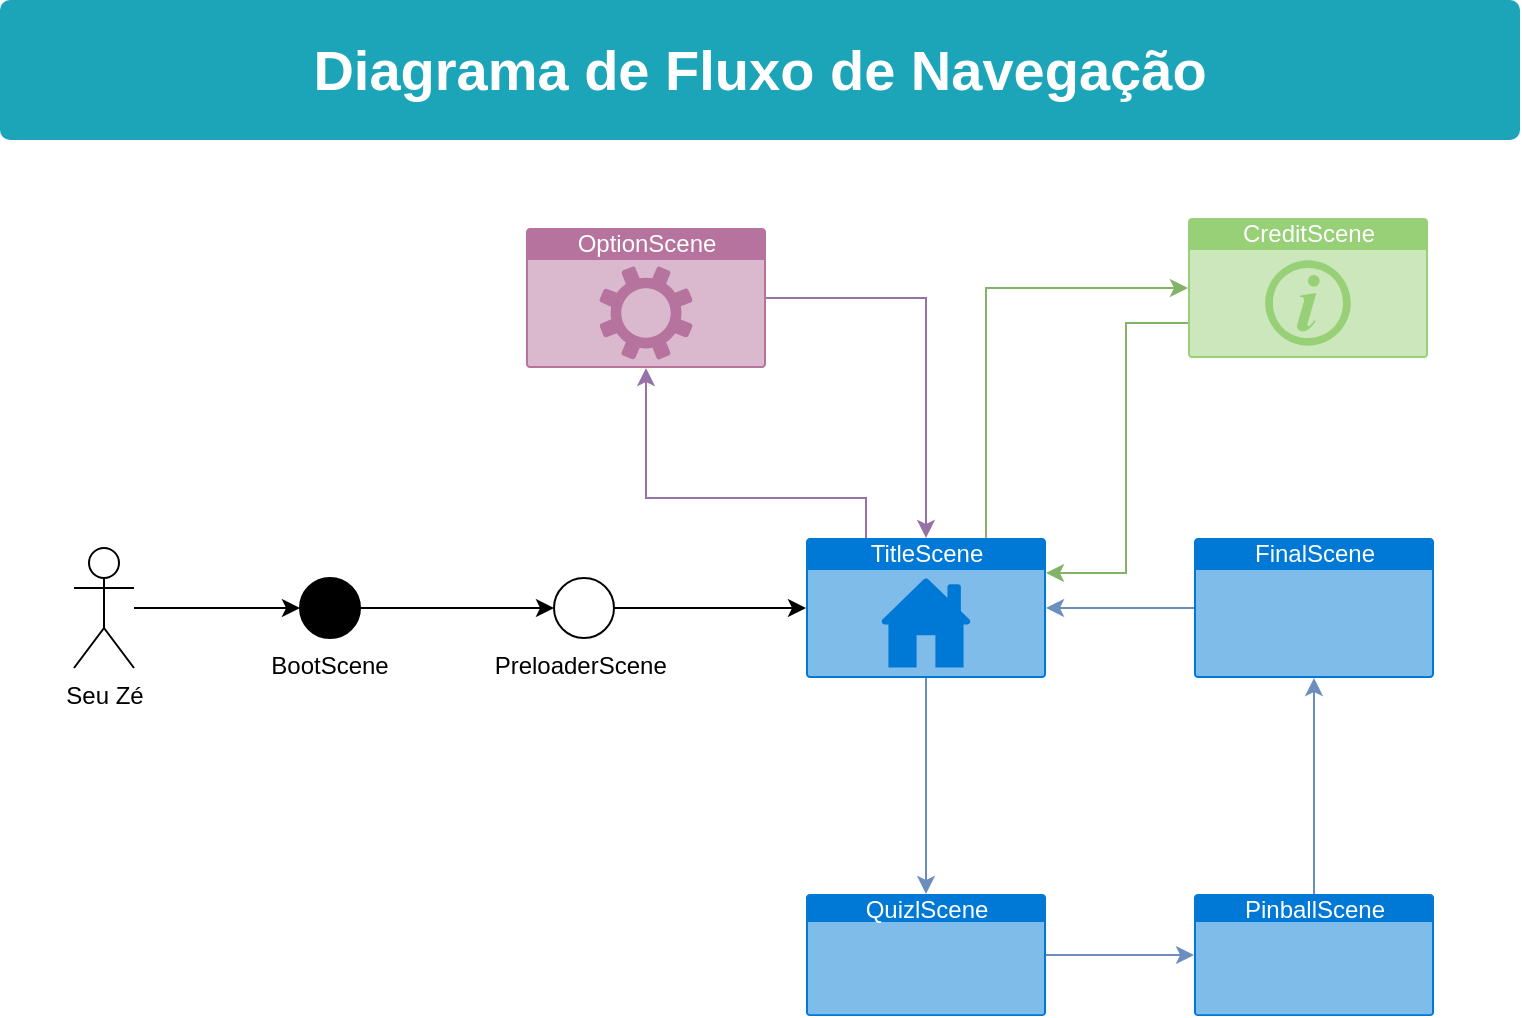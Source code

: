 <mxfile version="12.9.3" type="device"><diagram id="8C7QguO8Q2HZytH1L1Wf" name="Navegação"><mxGraphModel dx="844" dy="494" grid="1" gridSize="10" guides="1" tooltips="1" connect="1" arrows="1" fold="1" page="1" pageScale="1" pageWidth="827" pageHeight="600" math="0" shadow="0"><root><mxCell id="0"/><mxCell id="1" parent="0"/><mxCell id="IwfeU6K4ZBEs_4wCLOLw-33" style="edgeStyle=orthogonalEdgeStyle;rounded=0;orthogonalLoop=1;jettySize=auto;html=1;entryX=0.5;entryY=0;entryDx=0;entryDy=0;entryPerimeter=0;exitX=0.5;exitY=1;exitDx=0;exitDy=0;exitPerimeter=0;fillColor=#dae8fc;strokeColor=#6c8ebf;" edge="1" parent="1" source="IwfeU6K4ZBEs_4wCLOLw-44" target="IwfeU6K4ZBEs_4wCLOLw-32"><mxGeometry relative="1" as="geometry"><mxPoint x="503" y="370" as="sourcePoint"/><mxPoint x="473" y="480" as="targetPoint"/></mxGeometry></mxCell><mxCell id="IwfeU6K4ZBEs_4wCLOLw-39" style="edgeStyle=orthogonalEdgeStyle;rounded=0;orthogonalLoop=1;jettySize=auto;html=1;fontColor=#FFFFFF;exitX=0.25;exitY=0;exitDx=0;exitDy=0;exitPerimeter=0;entryX=0.5;entryY=1;entryDx=0;entryDy=0;entryPerimeter=0;fillColor=#e1d5e7;strokeColor=#9673a6;" edge="1" parent="1" target="IwfeU6K4ZBEs_4wCLOLw-46"><mxGeometry relative="1" as="geometry"><mxPoint x="473" y="300" as="sourcePoint"/><mxPoint x="364" y="260" as="targetPoint"/><Array as="points"><mxPoint x="473" y="280"/><mxPoint x="363" y="280"/></Array></mxGeometry></mxCell><mxCell id="IwfeU6K4ZBEs_4wCLOLw-42" style="edgeStyle=orthogonalEdgeStyle;rounded=0;orthogonalLoop=1;jettySize=auto;html=1;exitX=0.75;exitY=0;exitDx=0;exitDy=0;exitPerimeter=0;entryX=0;entryY=0.5;entryDx=0;entryDy=0;entryPerimeter=0;fontColor=#FFFFFF;fillColor=#d5e8d4;strokeColor=#82b366;" edge="1" parent="1" target="IwfeU6K4ZBEs_4wCLOLw-41"><mxGeometry relative="1" as="geometry"><mxPoint x="533" y="300" as="sourcePoint"/><Array as="points"><mxPoint x="533" y="175"/></Array></mxGeometry></mxCell><mxCell id="IwfeU6K4ZBEs_4wCLOLw-23" style="edgeStyle=orthogonalEdgeStyle;rounded=0;orthogonalLoop=1;jettySize=auto;html=1;entryX=0;entryY=0.5;entryDx=0;entryDy=0;" edge="1" parent="1" source="IwfeU6K4ZBEs_4wCLOLw-20" target="IwfeU6K4ZBEs_4wCLOLw-22"><mxGeometry relative="1" as="geometry"/></mxCell><mxCell id="IwfeU6K4ZBEs_4wCLOLw-20" value="Seu Zé" style="shape=umlActor;verticalLabelPosition=bottom;labelBackgroundColor=#ffffff;verticalAlign=top;html=1;outlineConnect=0;" vertex="1" parent="1"><mxGeometry x="77" y="305" width="30" height="60" as="geometry"/></mxCell><mxCell id="IwfeU6K4ZBEs_4wCLOLw-25" style="edgeStyle=orthogonalEdgeStyle;rounded=0;orthogonalLoop=1;jettySize=auto;html=1;" edge="1" parent="1" source="IwfeU6K4ZBEs_4wCLOLw-22" target="IwfeU6K4ZBEs_4wCLOLw-24"><mxGeometry relative="1" as="geometry"/></mxCell><mxCell id="IwfeU6K4ZBEs_4wCLOLw-22" value="&lt;br&gt;&lt;br&gt;&lt;br&gt;&lt;br&gt;BootScene" style="ellipse;whiteSpace=wrap;html=1;aspect=fixed;fillColor=#000000;" vertex="1" parent="1"><mxGeometry x="190" y="320" width="30" height="30" as="geometry"/></mxCell><mxCell id="IwfeU6K4ZBEs_4wCLOLw-30" style="edgeStyle=orthogonalEdgeStyle;rounded=0;orthogonalLoop=1;jettySize=auto;html=1;entryX=0;entryY=0.5;entryDx=0;entryDy=0;entryPerimeter=0;" edge="1" parent="1" source="IwfeU6K4ZBEs_4wCLOLw-24" target="IwfeU6K4ZBEs_4wCLOLw-44"><mxGeometry relative="1" as="geometry"><mxPoint x="443" y="335" as="targetPoint"/></mxGeometry></mxCell><mxCell id="IwfeU6K4ZBEs_4wCLOLw-24" value="&lt;div&gt;&lt;br&gt;&lt;/div&gt;&lt;div&gt;&lt;br&gt;&lt;/div&gt;&lt;div&gt;&lt;br&gt;&lt;/div&gt;&lt;div&gt;&lt;br&gt;&lt;/div&gt;&lt;div&gt;PreloaderScene&amp;nbsp;&lt;/div&gt;" style="ellipse;whiteSpace=wrap;html=1;aspect=fixed;" vertex="1" parent="1"><mxGeometry x="317" y="320" width="30" height="30" as="geometry"/></mxCell><mxCell id="IwfeU6K4ZBEs_4wCLOLw-37" style="edgeStyle=orthogonalEdgeStyle;rounded=0;orthogonalLoop=1;jettySize=auto;html=1;entryX=1;entryY=0.5;entryDx=0;entryDy=0;entryPerimeter=0;fillColor=#dae8fc;strokeColor=#6c8ebf;" edge="1" parent="1" source="IwfeU6K4ZBEs_4wCLOLw-31"><mxGeometry relative="1" as="geometry"><mxPoint x="563" y="335" as="targetPoint"/></mxGeometry></mxCell><mxCell id="IwfeU6K4ZBEs_4wCLOLw-31" value="&lt;span&gt;FinalScene&lt;/span&gt;" style="html=1;strokeColor=none;fillColor=#0079D6;labelPosition=center;verticalLabelPosition=middle;verticalAlign=top;align=center;fontSize=12;outlineConnect=0;spacingTop=-6;fontColor=#FFFFFF;shape=mxgraph.sitemap.page;" vertex="1" parent="1"><mxGeometry x="637" y="300" width="120" height="70" as="geometry"/></mxCell><mxCell id="IwfeU6K4ZBEs_4wCLOLw-35" style="edgeStyle=orthogonalEdgeStyle;rounded=0;orthogonalLoop=1;jettySize=auto;html=1;entryX=0;entryY=0.5;entryDx=0;entryDy=0;entryPerimeter=0;fillColor=#dae8fc;strokeColor=#6c8ebf;" edge="1" parent="1" source="IwfeU6K4ZBEs_4wCLOLw-32" target="IwfeU6K4ZBEs_4wCLOLw-34"><mxGeometry relative="1" as="geometry"/></mxCell><mxCell id="IwfeU6K4ZBEs_4wCLOLw-32" value="&lt;span&gt;QuizlScene&lt;/span&gt;" style="html=1;strokeColor=none;fillColor=#0079D6;labelPosition=center;verticalLabelPosition=middle;verticalAlign=top;align=center;fontSize=12;outlineConnect=0;spacingTop=-6;fontColor=#FFFFFF;shape=mxgraph.sitemap.page;" vertex="1" parent="1"><mxGeometry x="443" y="478" width="120" height="61" as="geometry"/></mxCell><mxCell id="IwfeU6K4ZBEs_4wCLOLw-36" style="edgeStyle=orthogonalEdgeStyle;rounded=0;orthogonalLoop=1;jettySize=auto;html=1;fillColor=#dae8fc;strokeColor=#6c8ebf;" edge="1" parent="1" source="IwfeU6K4ZBEs_4wCLOLw-34" target="IwfeU6K4ZBEs_4wCLOLw-31"><mxGeometry relative="1" as="geometry"/></mxCell><mxCell id="IwfeU6K4ZBEs_4wCLOLw-34" value="&lt;span&gt;PinballScene&lt;/span&gt;" style="html=1;strokeColor=none;fillColor=#0079D6;labelPosition=center;verticalLabelPosition=middle;verticalAlign=top;align=center;fontSize=12;outlineConnect=0;spacingTop=-6;fontColor=#FFFFFF;shape=mxgraph.sitemap.page;" vertex="1" parent="1"><mxGeometry x="637" y="478" width="120" height="61" as="geometry"/></mxCell><mxCell id="IwfeU6K4ZBEs_4wCLOLw-40" style="edgeStyle=orthogonalEdgeStyle;rounded=0;orthogonalLoop=1;jettySize=auto;html=1;fontColor=#FFFFFF;entryX=0.5;entryY=0;entryDx=0;entryDy=0;entryPerimeter=0;exitX=1;exitY=0.5;exitDx=0;exitDy=0;exitPerimeter=0;fillColor=#e1d5e7;strokeColor=#9673a6;" edge="1" parent="1" source="IwfeU6K4ZBEs_4wCLOLw-46" target="IwfeU6K4ZBEs_4wCLOLw-44"><mxGeometry relative="1" as="geometry"><mxPoint x="503" y="300" as="targetPoint"/><mxPoint x="423" y="215" as="sourcePoint"/></mxGeometry></mxCell><mxCell id="IwfeU6K4ZBEs_4wCLOLw-43" style="edgeStyle=orthogonalEdgeStyle;rounded=0;orthogonalLoop=1;jettySize=auto;html=1;entryX=1;entryY=0.25;entryDx=0;entryDy=0;entryPerimeter=0;fontColor=#FFFFFF;exitX=0;exitY=0.75;exitDx=0;exitDy=0;exitPerimeter=0;fillColor=#d5e8d4;strokeColor=#82b366;" edge="1" parent="1" source="IwfeU6K4ZBEs_4wCLOLw-41"><mxGeometry relative="1" as="geometry"><mxPoint x="563" y="317.5" as="targetPoint"/><Array as="points"><mxPoint x="603" y="193"/><mxPoint x="603" y="318"/></Array></mxGeometry></mxCell><mxCell id="IwfeU6K4ZBEs_4wCLOLw-41" value="CreditScene" style="html=1;strokeColor=none;fillColor=#97D077;labelPosition=center;verticalLabelPosition=middle;verticalAlign=top;align=center;fontSize=12;outlineConnect=0;spacingTop=-6;fontColor=#FFFFFF;shape=mxgraph.sitemap.info;labelBackgroundColor=none;" vertex="1" parent="1"><mxGeometry x="634" y="140" width="120" height="70" as="geometry"/></mxCell><mxCell id="IwfeU6K4ZBEs_4wCLOLw-44" value="TitleScene" style="html=1;strokeColor=none;fillColor=#0079D6;labelPosition=center;verticalLabelPosition=middle;verticalAlign=top;align=center;fontSize=12;outlineConnect=0;spacingTop=-6;fontColor=#FFFFFF;shape=mxgraph.sitemap.home;labelBackgroundColor=none;" vertex="1" parent="1"><mxGeometry x="443" y="300" width="120" height="70" as="geometry"/></mxCell><mxCell id="IwfeU6K4ZBEs_4wCLOLw-46" value="OptionScene" style="html=1;strokeColor=none;fillColor=#B5739D;labelPosition=center;verticalLabelPosition=middle;verticalAlign=top;align=center;fontSize=12;outlineConnect=0;spacingTop=-6;fontColor=#FFFFFF;shape=mxgraph.sitemap.settings;labelBackgroundColor=none;" vertex="1" parent="1"><mxGeometry x="303" y="145" width="120" height="70" as="geometry"/></mxCell><mxCell id="IwfeU6K4ZBEs_4wCLOLw-49" value="Diagrama de Fluxo de Navegação" style="html=1;shadow=0;dashed=0;shape=mxgraph.bootstrap.rrect;rSize=5;strokeColor=none;strokeWidth=1;fillColor=#1CA5B8;fontColor=#FFFFFF;whiteSpace=wrap;align=center;verticalAlign=middle;spacingLeft=0;fontStyle=1;fontSize=28;spacing=5;labelBackgroundColor=none;" vertex="1" parent="1"><mxGeometry x="40" y="31" width="760" height="70" as="geometry"/></mxCell></root></mxGraphModel></diagram></mxfile>